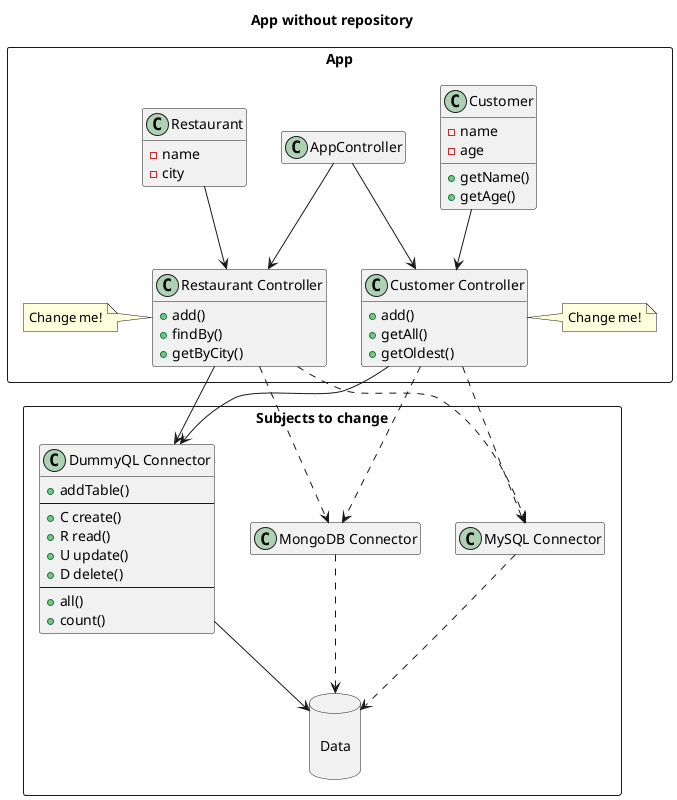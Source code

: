 @startuml

hide empty members

title App without repository

package "App" as app <<Rectangle>> {

    class AppController

    ' ===== Models ==================

    class "Customer" as cust {
        -name
        -age
        +getName()
        +getAge()
    }

    class "Restaurant" as rest {
      -name
      -city
    }

    ' ===== Controllers ==================

    class "Restaurant Controller" as contRest {
        +add()
        +findBy()
        +getByCity()
    }
    note left: Change me!

    class "Customer Controller" as contCust {
        +add()
        +getAll()
        +getOldest()
    }
    note right: Change me!
}

' ===== Subjects to change ==================

package "Subjects to change" <<Rectangle>> {

    database "\nData\n" as db {
    }

    class "DummyQL Connector" as connectorDummyQL {
        +addTable()
        --
        +C create()
        +R read()
        +U update()
        +D delete()
        --
        +all()
        +count()
    }

    class "MySQL Connector" as connectorMySQL {
    }

    class "MongoDB Connector" as connectorMongoDB {
    }
}

' ===== Relationships ==================

AppController --> contRest
AppController --> contCust
rest --> contRest
cust --> contCust
contRest --> connectorDummyQL
contCust --> connectorDummyQL
connectorDummyQL -down-> db

'---------------------------------------------
'In the future we may need different databases
'---------------------------------------------
contCust .down.> connectorMySQL
contRest .down.> connectorMySQL
contCust .down.> connectorMongoDB
contRest .down.> connectorMongoDB
connectorMySQL .down.> db
connectorMongoDB .down.> db
'---------------------------------------------

@enduml
